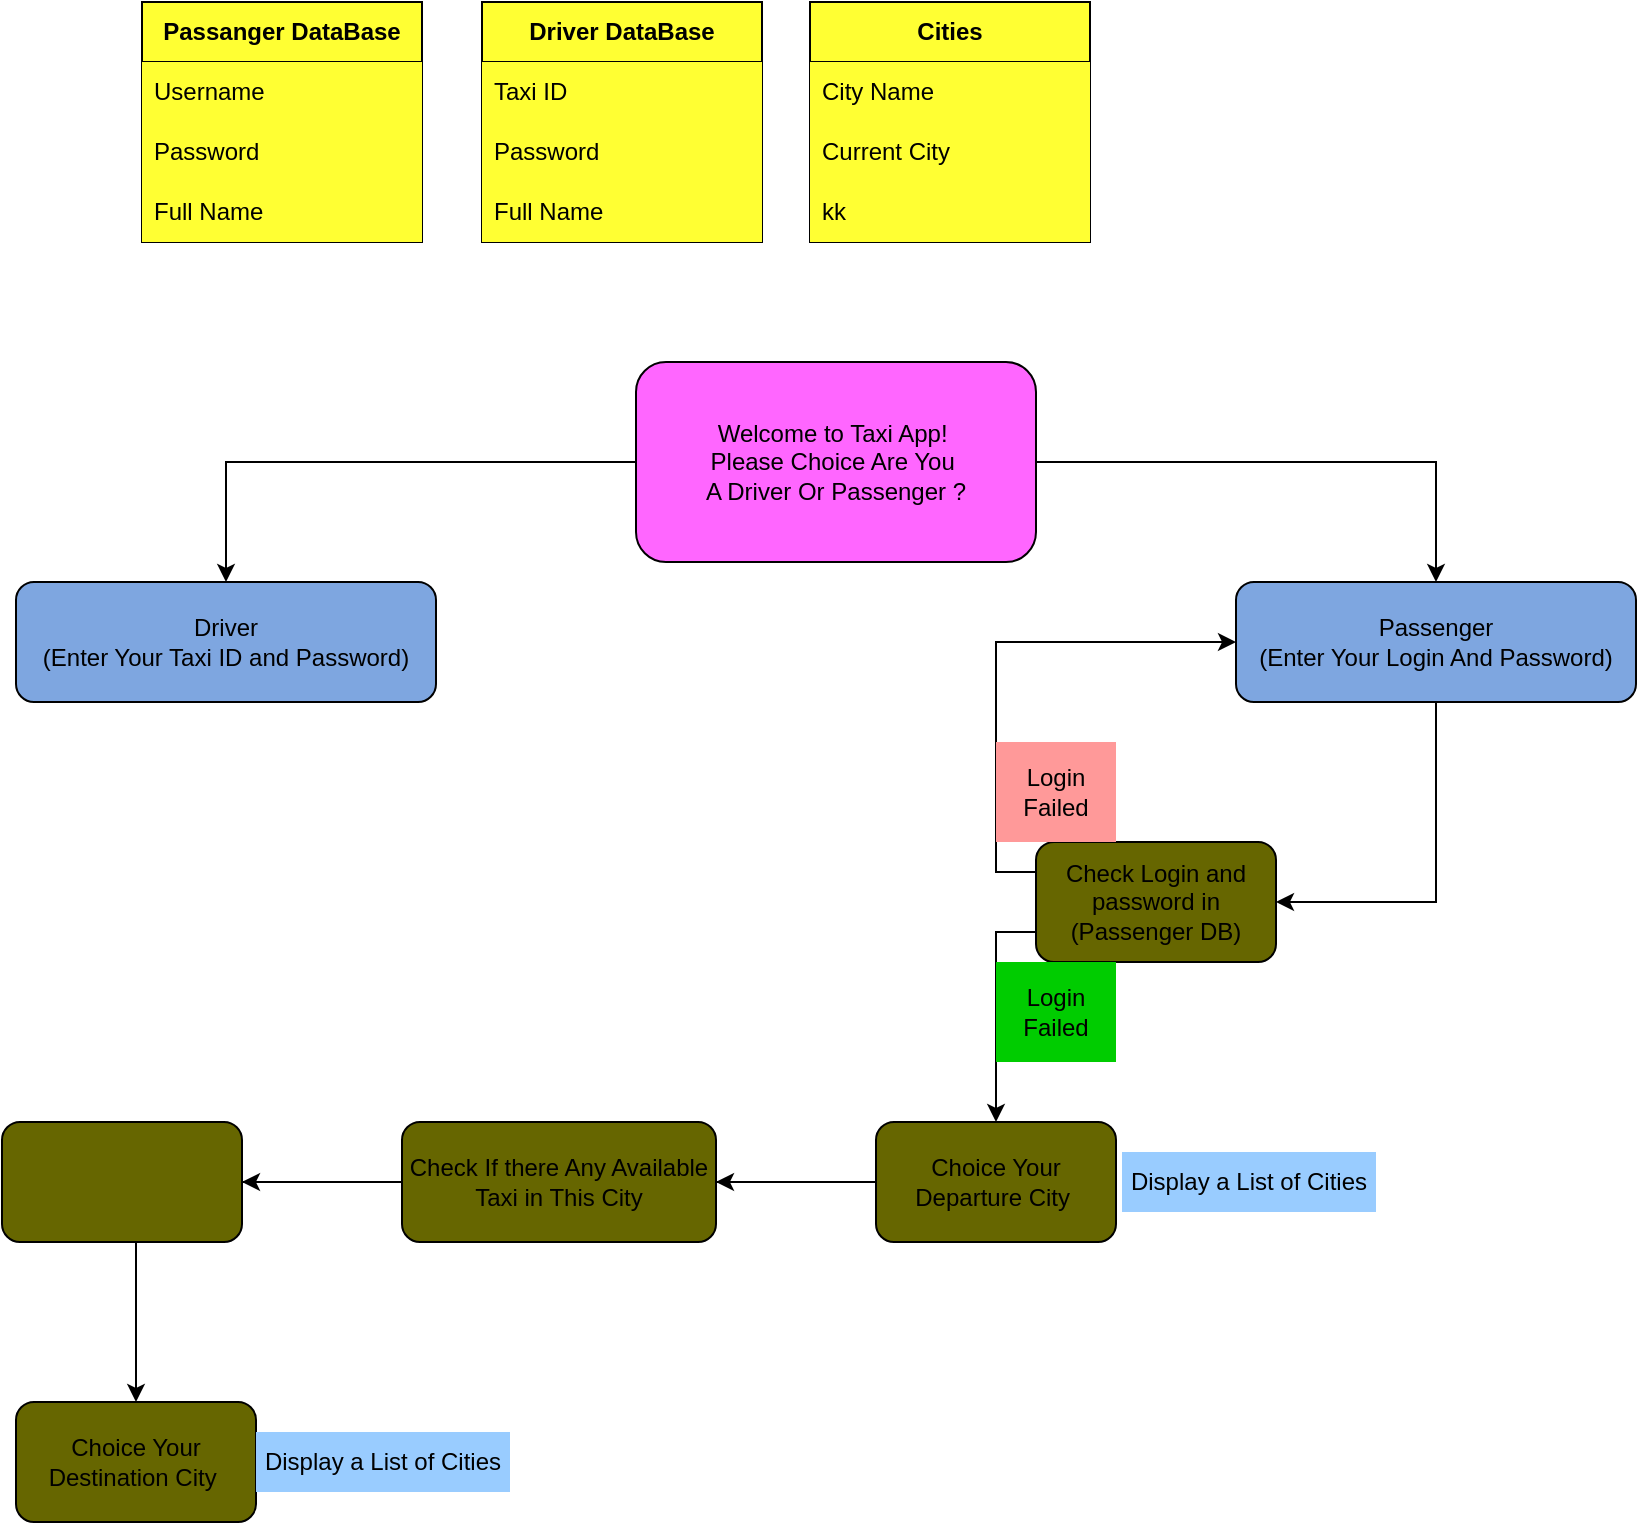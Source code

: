 <mxfile version="24.6.4" type="github">
  <diagram id="C5RBs43oDa-KdzZeNtuy" name="Page-1">
    <mxGraphModel dx="1195" dy="664" grid="1" gridSize="10" guides="1" tooltips="1" connect="1" arrows="1" fold="1" page="1" pageScale="1" pageWidth="827" pageHeight="1169" math="0" shadow="0">
      <root>
        <mxCell id="WIyWlLk6GJQsqaUBKTNV-0" />
        <mxCell id="WIyWlLk6GJQsqaUBKTNV-1" parent="WIyWlLk6GJQsqaUBKTNV-0" />
        <mxCell id="_09lwp1NYxmp2LlX2rCI-4" value="" style="edgeStyle=orthogonalEdgeStyle;rounded=0;orthogonalLoop=1;jettySize=auto;html=1;" edge="1" parent="WIyWlLk6GJQsqaUBKTNV-1" source="_09lwp1NYxmp2LlX2rCI-1" target="_09lwp1NYxmp2LlX2rCI-3">
          <mxGeometry relative="1" as="geometry" />
        </mxCell>
        <mxCell id="_09lwp1NYxmp2LlX2rCI-6" value="" style="edgeStyle=orthogonalEdgeStyle;rounded=0;orthogonalLoop=1;jettySize=auto;html=1;" edge="1" parent="WIyWlLk6GJQsqaUBKTNV-1" source="_09lwp1NYxmp2LlX2rCI-1" target="_09lwp1NYxmp2LlX2rCI-5">
          <mxGeometry relative="1" as="geometry" />
        </mxCell>
        <mxCell id="_09lwp1NYxmp2LlX2rCI-1" value="Welcome to Taxi App!&amp;nbsp;&lt;div&gt;Please Choice Are You&amp;nbsp;&lt;/div&gt;&lt;div&gt;A Driver Or Passenger ?&lt;/div&gt;" style="rounded=1;whiteSpace=wrap;html=1;fillColor=#FF66FF;" vertex="1" parent="WIyWlLk6GJQsqaUBKTNV-1">
          <mxGeometry x="327" y="220" width="200" height="100" as="geometry" />
        </mxCell>
        <mxCell id="_09lwp1NYxmp2LlX2rCI-3" value="Driver&lt;div&gt;(Enter Your Taxi ID and Password)&lt;/div&gt;" style="rounded=1;whiteSpace=wrap;html=1;fillColor=#7EA6E0;" vertex="1" parent="WIyWlLk6GJQsqaUBKTNV-1">
          <mxGeometry x="17" y="330" width="210" height="60" as="geometry" />
        </mxCell>
        <mxCell id="_09lwp1NYxmp2LlX2rCI-18" value="" style="edgeStyle=orthogonalEdgeStyle;rounded=0;orthogonalLoop=1;jettySize=auto;html=1;" edge="1" parent="WIyWlLk6GJQsqaUBKTNV-1" source="_09lwp1NYxmp2LlX2rCI-5" target="_09lwp1NYxmp2LlX2rCI-17">
          <mxGeometry relative="1" as="geometry">
            <Array as="points">
              <mxPoint x="727" y="430" />
              <mxPoint x="727" y="430" />
            </Array>
          </mxGeometry>
        </mxCell>
        <mxCell id="_09lwp1NYxmp2LlX2rCI-5" value="Passenger&lt;div&gt;(Enter Your Login And Password)&lt;/div&gt;" style="rounded=1;whiteSpace=wrap;html=1;fillColor=#7EA6E0;" vertex="1" parent="WIyWlLk6GJQsqaUBKTNV-1">
          <mxGeometry x="627" y="330" width="200" height="60" as="geometry" />
        </mxCell>
        <mxCell id="_09lwp1NYxmp2LlX2rCI-34" style="edgeStyle=orthogonalEdgeStyle;rounded=0;orthogonalLoop=1;jettySize=auto;html=1;exitX=0;exitY=0.25;exitDx=0;exitDy=0;entryX=0;entryY=0.5;entryDx=0;entryDy=0;" edge="1" parent="WIyWlLk6GJQsqaUBKTNV-1" source="_09lwp1NYxmp2LlX2rCI-17" target="_09lwp1NYxmp2LlX2rCI-5">
          <mxGeometry relative="1" as="geometry" />
        </mxCell>
        <mxCell id="_09lwp1NYxmp2LlX2rCI-36" value="" style="edgeStyle=orthogonalEdgeStyle;rounded=0;orthogonalLoop=1;jettySize=auto;html=1;exitX=0;exitY=0.75;exitDx=0;exitDy=0;" edge="1" parent="WIyWlLk6GJQsqaUBKTNV-1" source="_09lwp1NYxmp2LlX2rCI-17" target="_09lwp1NYxmp2LlX2rCI-35">
          <mxGeometry relative="1" as="geometry" />
        </mxCell>
        <mxCell id="_09lwp1NYxmp2LlX2rCI-17" value="Check Login and password in (Passenger DB)" style="whiteSpace=wrap;html=1;rounded=1;fillColor=#666600;" vertex="1" parent="WIyWlLk6GJQsqaUBKTNV-1">
          <mxGeometry x="527" y="460" width="120" height="60" as="geometry" />
        </mxCell>
        <mxCell id="_09lwp1NYxmp2LlX2rCI-55" value="" style="edgeStyle=orthogonalEdgeStyle;rounded=0;orthogonalLoop=1;jettySize=auto;html=1;" edge="1" parent="WIyWlLk6GJQsqaUBKTNV-1" source="_09lwp1NYxmp2LlX2rCI-35" target="_09lwp1NYxmp2LlX2rCI-54">
          <mxGeometry relative="1" as="geometry" />
        </mxCell>
        <mxCell id="_09lwp1NYxmp2LlX2rCI-59" value="" style="edgeStyle=orthogonalEdgeStyle;rounded=0;orthogonalLoop=1;jettySize=auto;html=1;" edge="1" parent="WIyWlLk6GJQsqaUBKTNV-1" source="_09lwp1NYxmp2LlX2rCI-35" target="_09lwp1NYxmp2LlX2rCI-58">
          <mxGeometry relative="1" as="geometry" />
        </mxCell>
        <mxCell id="_09lwp1NYxmp2LlX2rCI-35" value="Choice Your Departure City&amp;nbsp;" style="whiteSpace=wrap;html=1;rounded=1;fillColor=#666600;" vertex="1" parent="WIyWlLk6GJQsqaUBKTNV-1">
          <mxGeometry x="447" y="600" width="120" height="60" as="geometry" />
        </mxCell>
        <mxCell id="_09lwp1NYxmp2LlX2rCI-37" value="Login Failed" style="text;html=1;align=center;verticalAlign=middle;whiteSpace=wrap;rounded=0;fillColor=#FF9999;" vertex="1" parent="WIyWlLk6GJQsqaUBKTNV-1">
          <mxGeometry x="507" y="410" width="60" height="50" as="geometry" />
        </mxCell>
        <mxCell id="_09lwp1NYxmp2LlX2rCI-39" value="Login Failed" style="text;html=1;align=center;verticalAlign=middle;whiteSpace=wrap;rounded=0;fillColor=#00CC00;" vertex="1" parent="WIyWlLk6GJQsqaUBKTNV-1">
          <mxGeometry x="507" y="520" width="60" height="50" as="geometry" />
        </mxCell>
        <mxCell id="_09lwp1NYxmp2LlX2rCI-42" value="&lt;b&gt;Passanger DataBase&lt;/b&gt;" style="swimlane;fontStyle=0;childLayout=stackLayout;horizontal=1;startSize=30;horizontalStack=0;resizeParent=1;resizeParentMax=0;resizeLast=0;collapsible=1;marginBottom=0;whiteSpace=wrap;html=1;fillColor=#FFFF33;" vertex="1" parent="WIyWlLk6GJQsqaUBKTNV-1">
          <mxGeometry x="80" y="40" width="140" height="120" as="geometry" />
        </mxCell>
        <mxCell id="_09lwp1NYxmp2LlX2rCI-43" value="Username" style="text;strokeColor=none;fillColor=#FFFF33;align=left;verticalAlign=middle;spacingLeft=4;spacingRight=4;overflow=hidden;points=[[0,0.5],[1,0.5]];portConstraint=eastwest;rotatable=0;whiteSpace=wrap;html=1;" vertex="1" parent="_09lwp1NYxmp2LlX2rCI-42">
          <mxGeometry y="30" width="140" height="30" as="geometry" />
        </mxCell>
        <mxCell id="_09lwp1NYxmp2LlX2rCI-44" value="Password" style="text;strokeColor=none;fillColor=#FFFF33;align=left;verticalAlign=middle;spacingLeft=4;spacingRight=4;overflow=hidden;points=[[0,0.5],[1,0.5]];portConstraint=eastwest;rotatable=0;whiteSpace=wrap;html=1;" vertex="1" parent="_09lwp1NYxmp2LlX2rCI-42">
          <mxGeometry y="60" width="140" height="30" as="geometry" />
        </mxCell>
        <mxCell id="_09lwp1NYxmp2LlX2rCI-45" value="Full Name" style="text;strokeColor=none;fillColor=#FFFF33;align=left;verticalAlign=middle;spacingLeft=4;spacingRight=4;overflow=hidden;points=[[0,0.5],[1,0.5]];portConstraint=eastwest;rotatable=0;whiteSpace=wrap;html=1;" vertex="1" parent="_09lwp1NYxmp2LlX2rCI-42">
          <mxGeometry y="90" width="140" height="30" as="geometry" />
        </mxCell>
        <mxCell id="_09lwp1NYxmp2LlX2rCI-46" value="&lt;b&gt;Driver DataBase&lt;/b&gt;" style="swimlane;fontStyle=0;childLayout=stackLayout;horizontal=1;startSize=30;horizontalStack=0;resizeParent=1;resizeParentMax=0;resizeLast=0;collapsible=1;marginBottom=0;whiteSpace=wrap;html=1;fillColor=#FFFF33;" vertex="1" parent="WIyWlLk6GJQsqaUBKTNV-1">
          <mxGeometry x="250" y="40" width="140" height="120" as="geometry" />
        </mxCell>
        <mxCell id="_09lwp1NYxmp2LlX2rCI-47" value="Taxi ID" style="text;strokeColor=none;fillColor=#FFFF33;align=left;verticalAlign=middle;spacingLeft=4;spacingRight=4;overflow=hidden;points=[[0,0.5],[1,0.5]];portConstraint=eastwest;rotatable=0;whiteSpace=wrap;html=1;" vertex="1" parent="_09lwp1NYxmp2LlX2rCI-46">
          <mxGeometry y="30" width="140" height="30" as="geometry" />
        </mxCell>
        <mxCell id="_09lwp1NYxmp2LlX2rCI-48" value="Password" style="text;strokeColor=none;fillColor=#FFFF33;align=left;verticalAlign=middle;spacingLeft=4;spacingRight=4;overflow=hidden;points=[[0,0.5],[1,0.5]];portConstraint=eastwest;rotatable=0;whiteSpace=wrap;html=1;" vertex="1" parent="_09lwp1NYxmp2LlX2rCI-46">
          <mxGeometry y="60" width="140" height="30" as="geometry" />
        </mxCell>
        <mxCell id="_09lwp1NYxmp2LlX2rCI-49" value="Full Name" style="text;strokeColor=none;fillColor=#FFFF33;align=left;verticalAlign=middle;spacingLeft=4;spacingRight=4;overflow=hidden;points=[[0,0.5],[1,0.5]];portConstraint=eastwest;rotatable=0;whiteSpace=wrap;html=1;" vertex="1" parent="_09lwp1NYxmp2LlX2rCI-46">
          <mxGeometry y="90" width="140" height="30" as="geometry" />
        </mxCell>
        <mxCell id="_09lwp1NYxmp2LlX2rCI-50" value="&lt;b&gt;Cities&lt;/b&gt;" style="swimlane;fontStyle=0;childLayout=stackLayout;horizontal=1;startSize=30;horizontalStack=0;resizeParent=1;resizeParentMax=0;resizeLast=0;collapsible=1;marginBottom=0;whiteSpace=wrap;html=1;fillColor=#FFFF33;" vertex="1" parent="WIyWlLk6GJQsqaUBKTNV-1">
          <mxGeometry x="414" y="40" width="140" height="120" as="geometry" />
        </mxCell>
        <mxCell id="_09lwp1NYxmp2LlX2rCI-51" value="City Name" style="text;strokeColor=none;fillColor=#FFFF33;align=left;verticalAlign=middle;spacingLeft=4;spacingRight=4;overflow=hidden;points=[[0,0.5],[1,0.5]];portConstraint=eastwest;rotatable=0;whiteSpace=wrap;html=1;" vertex="1" parent="_09lwp1NYxmp2LlX2rCI-50">
          <mxGeometry y="30" width="140" height="30" as="geometry" />
        </mxCell>
        <mxCell id="_09lwp1NYxmp2LlX2rCI-52" value="Current City" style="text;strokeColor=none;fillColor=#FFFF33;align=left;verticalAlign=middle;spacingLeft=4;spacingRight=4;overflow=hidden;points=[[0,0.5],[1,0.5]];portConstraint=eastwest;rotatable=0;whiteSpace=wrap;html=1;" vertex="1" parent="_09lwp1NYxmp2LlX2rCI-50">
          <mxGeometry y="60" width="140" height="30" as="geometry" />
        </mxCell>
        <mxCell id="_09lwp1NYxmp2LlX2rCI-53" value="kk" style="text;strokeColor=none;fillColor=#FFFF33;align=left;verticalAlign=middle;spacingLeft=4;spacingRight=4;overflow=hidden;points=[[0,0.5],[1,0.5]];portConstraint=eastwest;rotatable=0;whiteSpace=wrap;html=1;" vertex="1" parent="_09lwp1NYxmp2LlX2rCI-50">
          <mxGeometry y="90" width="140" height="30" as="geometry" />
        </mxCell>
        <mxCell id="_09lwp1NYxmp2LlX2rCI-54" value="Choice Your Destination City&amp;nbsp;" style="whiteSpace=wrap;html=1;rounded=1;fillColor=#666600;" vertex="1" parent="WIyWlLk6GJQsqaUBKTNV-1">
          <mxGeometry x="17" y="740" width="120" height="60" as="geometry" />
        </mxCell>
        <mxCell id="_09lwp1NYxmp2LlX2rCI-56" value="Display a List of Cities" style="text;html=1;align=center;verticalAlign=middle;whiteSpace=wrap;rounded=0;fillColor=#99CCFF;" vertex="1" parent="WIyWlLk6GJQsqaUBKTNV-1">
          <mxGeometry x="570" y="615" width="127" height="30" as="geometry" />
        </mxCell>
        <mxCell id="_09lwp1NYxmp2LlX2rCI-57" value="Display a List of Cities" style="text;html=1;align=center;verticalAlign=middle;whiteSpace=wrap;rounded=0;fillColor=#99CCFF;" vertex="1" parent="WIyWlLk6GJQsqaUBKTNV-1">
          <mxGeometry x="137" y="755" width="127" height="30" as="geometry" />
        </mxCell>
        <mxCell id="_09lwp1NYxmp2LlX2rCI-63" value="" style="edgeStyle=orthogonalEdgeStyle;rounded=0;orthogonalLoop=1;jettySize=auto;html=1;" edge="1" parent="WIyWlLk6GJQsqaUBKTNV-1" source="_09lwp1NYxmp2LlX2rCI-58" target="_09lwp1NYxmp2LlX2rCI-62">
          <mxGeometry relative="1" as="geometry" />
        </mxCell>
        <mxCell id="_09lwp1NYxmp2LlX2rCI-58" value="Check If there Any Available Taxi in This City" style="whiteSpace=wrap;html=1;fillColor=#666600;rounded=1;" vertex="1" parent="WIyWlLk6GJQsqaUBKTNV-1">
          <mxGeometry x="210" y="600" width="157" height="60" as="geometry" />
        </mxCell>
        <mxCell id="_09lwp1NYxmp2LlX2rCI-62" value="" style="whiteSpace=wrap;html=1;fillColor=#666600;rounded=1;" vertex="1" parent="WIyWlLk6GJQsqaUBKTNV-1">
          <mxGeometry x="10" y="600" width="120" height="60" as="geometry" />
        </mxCell>
      </root>
    </mxGraphModel>
  </diagram>
</mxfile>
